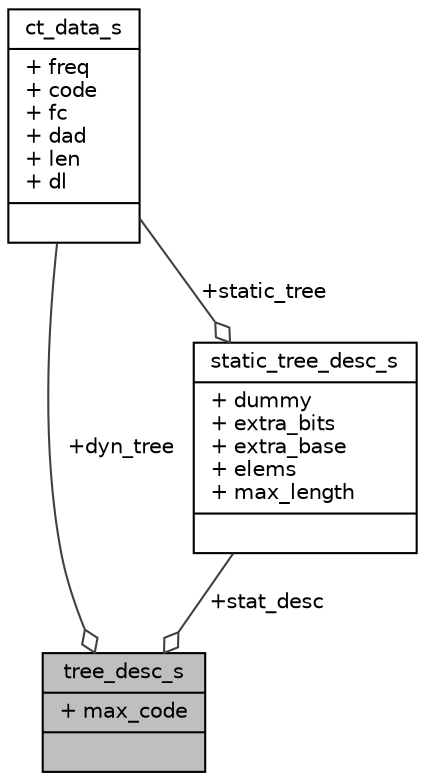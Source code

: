 digraph "tree_desc_s"
{
 // INTERACTIVE_SVG=YES
  edge [fontname="Helvetica",fontsize="10",labelfontname="Helvetica",labelfontsize="10"];
  node [fontname="Helvetica",fontsize="10",shape=record];
  Node1 [label="{tree_desc_s\n|+ max_code\l|}",height=0.2,width=0.4,color="black", fillcolor="grey75", style="filled", fontcolor="black"];
  Node2 -> Node1 [color="grey25",fontsize="10",style="solid",label=" +stat_desc" ,arrowhead="odiamond",fontname="Helvetica"];
  Node2 [label="{static_tree_desc_s\n|+ dummy\l+ extra_bits\l+ extra_base\l+ elems\l+ max_length\l|}",height=0.2,width=0.4,color="black", fillcolor="white", style="filled",URL="$structstatic__tree__desc__s.html"];
  Node3 -> Node2 [color="grey25",fontsize="10",style="solid",label=" +static_tree" ,arrowhead="odiamond",fontname="Helvetica"];
  Node3 [label="{ct_data_s\n|+ freq\l+ code\l+ fc\l+ dad\l+ len\l+ dl\l|}",height=0.2,width=0.4,color="black", fillcolor="white", style="filled",URL="$structct__data__s.html"];
  Node3 -> Node1 [color="grey25",fontsize="10",style="solid",label=" +dyn_tree" ,arrowhead="odiamond",fontname="Helvetica"];
}

